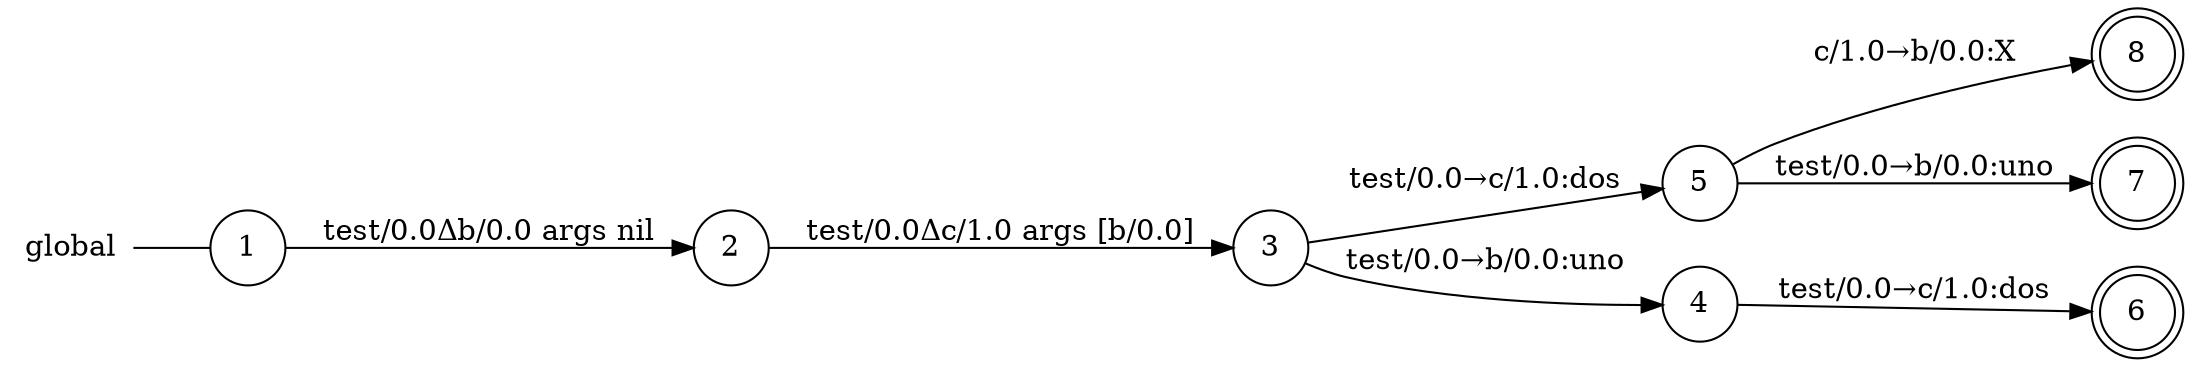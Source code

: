 digraph global {
	rankdir="LR";
	n_0 [label="global", shape="plaintext"];
	n_1 [id="5", shape=circle, label="5"];
	n_2 [id="6", shape=doublecircle, label="6"];
	n_3 [id="1", shape=circle, label="1"];
	n_0 -> n_3 [arrowhead=none];
	n_4 [id="2", shape=circle, label="2"];
	n_5 [id="8", shape=doublecircle, label="8"];
	n_6 [id="4", shape=circle, label="4"];
	n_7 [id="7", shape=doublecircle, label="7"];
	n_8 [id="3", shape=circle, label="3"];

	n_6 -> n_2 [id="[$e|4]", label="test/0.0→c/1.0:dos"];
	n_4 -> n_8 [id="[$e|1]", label="test/0.0Δc/1.0 args [b/0.0]"];
	n_8 -> n_1 [id="[$e|3]", label="test/0.0→c/1.0:dos"];
	n_1 -> n_5 [id="[$e|6]", label="c/1.0→b/0.0:X"];
	n_3 -> n_4 [id="[$e|0]", label="test/0.0Δb/0.0 args nil"];
	n_8 -> n_6 [id="[$e|2]", label="test/0.0→b/0.0:uno"];
	n_1 -> n_7 [id="[$e|5]", label="test/0.0→b/0.0:uno"];
}
